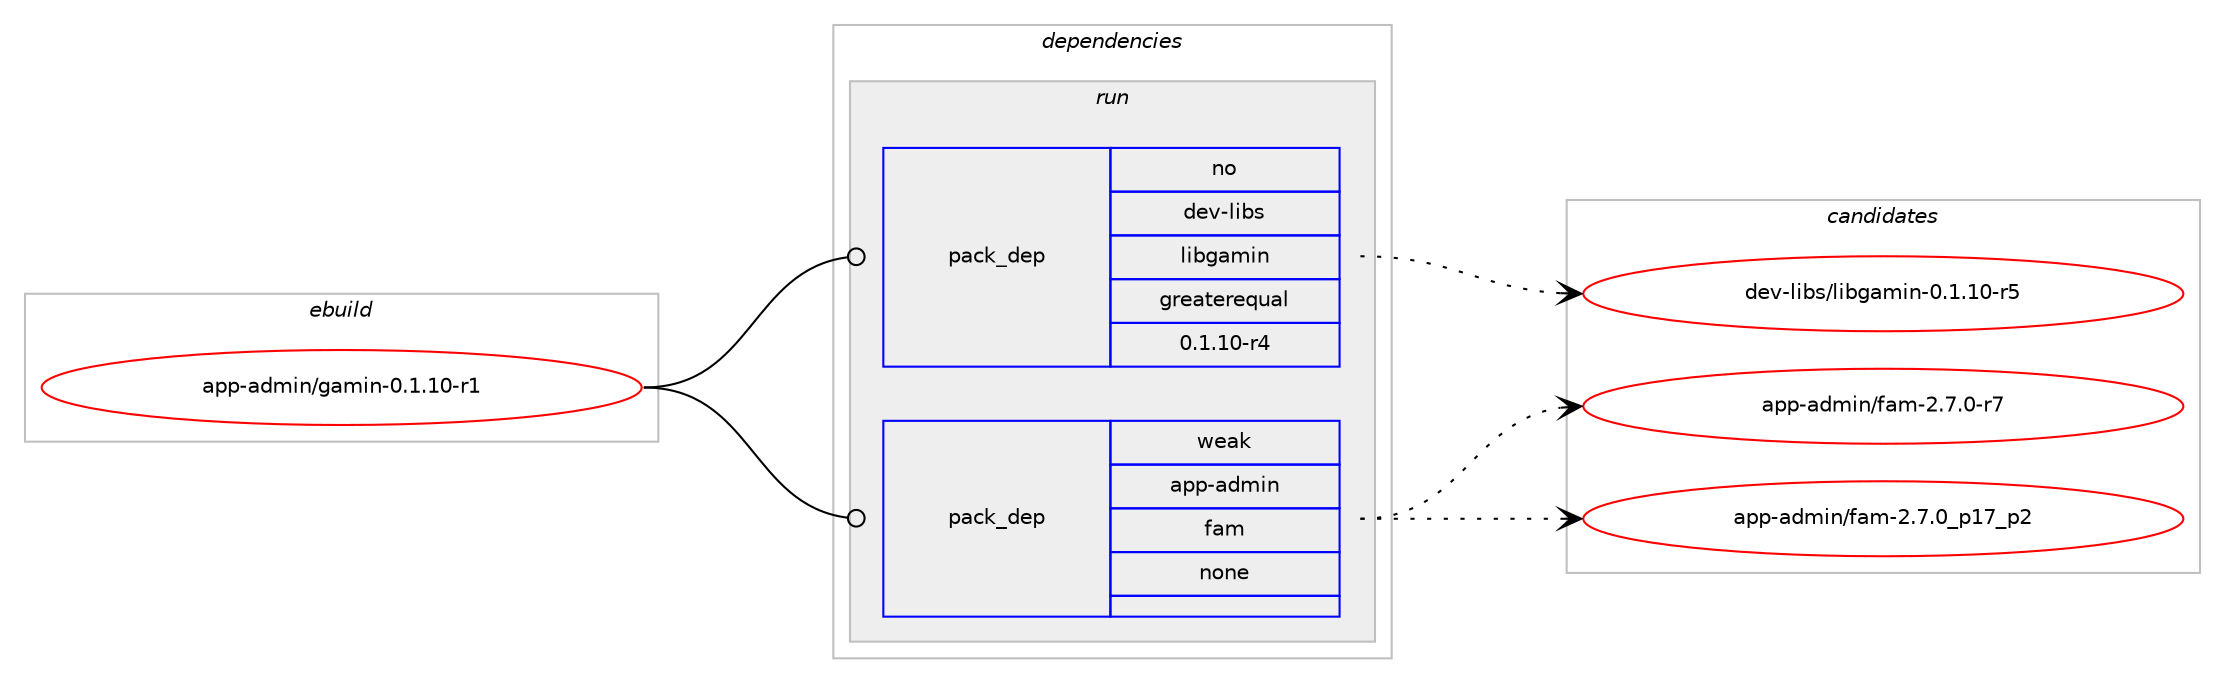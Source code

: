 digraph prolog {

# *************
# Graph options
# *************

newrank=true;
concentrate=true;
compound=true;
graph [rankdir=LR,fontname=Helvetica,fontsize=10,ranksep=1.5];#, ranksep=2.5, nodesep=0.2];
edge  [arrowhead=vee];
node  [fontname=Helvetica,fontsize=10];

# **********
# The ebuild
# **********

subgraph cluster_leftcol {
color=gray;
rank=same;
label=<<i>ebuild</i>>;
id [label="app-admin/gamin-0.1.10-r1", color=red, width=4, href="../app-admin/gamin-0.1.10-r1.svg"];
}

# ****************
# The dependencies
# ****************

subgraph cluster_midcol {
color=gray;
label=<<i>dependencies</i>>;
subgraph cluster_compile {
fillcolor="#eeeeee";
style=filled;
label=<<i>compile</i>>;
}
subgraph cluster_compileandrun {
fillcolor="#eeeeee";
style=filled;
label=<<i>compile and run</i>>;
}
subgraph cluster_run {
fillcolor="#eeeeee";
style=filled;
label=<<i>run</i>>;
subgraph pack321 {
dependency392 [label=<<TABLE BORDER="0" CELLBORDER="1" CELLSPACING="0" CELLPADDING="4" WIDTH="220"><TR><TD ROWSPAN="6" CELLPADDING="30">pack_dep</TD></TR><TR><TD WIDTH="110">no</TD></TR><TR><TD>dev-libs</TD></TR><TR><TD>libgamin</TD></TR><TR><TD>greaterequal</TD></TR><TR><TD>0.1.10-r4</TD></TR></TABLE>>, shape=none, color=blue];
}
id:e -> dependency392:w [weight=20,style="solid",arrowhead="odot"];
subgraph pack322 {
dependency393 [label=<<TABLE BORDER="0" CELLBORDER="1" CELLSPACING="0" CELLPADDING="4" WIDTH="220"><TR><TD ROWSPAN="6" CELLPADDING="30">pack_dep</TD></TR><TR><TD WIDTH="110">weak</TD></TR><TR><TD>app-admin</TD></TR><TR><TD>fam</TD></TR><TR><TD>none</TD></TR><TR><TD></TD></TR></TABLE>>, shape=none, color=blue];
}
id:e -> dependency393:w [weight=20,style="solid",arrowhead="odot"];
}
}

# **************
# The candidates
# **************

subgraph cluster_choices {
rank=same;
color=gray;
label=<<i>candidates</i>>;

subgraph choice321 {
color=black;
nodesep=1;
choice1001011184510810598115471081059810397109105110454846494649484511453 [label="dev-libs/libgamin-0.1.10-r5", color=red, width=4,href="../dev-libs/libgamin-0.1.10-r5.svg"];
dependency392:e -> choice1001011184510810598115471081059810397109105110454846494649484511453:w [style=dotted,weight="100"];
}
subgraph choice322 {
color=black;
nodesep=1;
choice97112112459710010910511047102971094550465546484511455 [label="app-admin/fam-2.7.0-r7", color=red, width=4,href="../app-admin/fam-2.7.0-r7.svg"];
choice97112112459710010910511047102971094550465546489511249559511250 [label="app-admin/fam-2.7.0_p17_p2", color=red, width=4,href="../app-admin/fam-2.7.0_p17_p2.svg"];
dependency393:e -> choice97112112459710010910511047102971094550465546484511455:w [style=dotted,weight="100"];
dependency393:e -> choice97112112459710010910511047102971094550465546489511249559511250:w [style=dotted,weight="100"];
}
}

}
